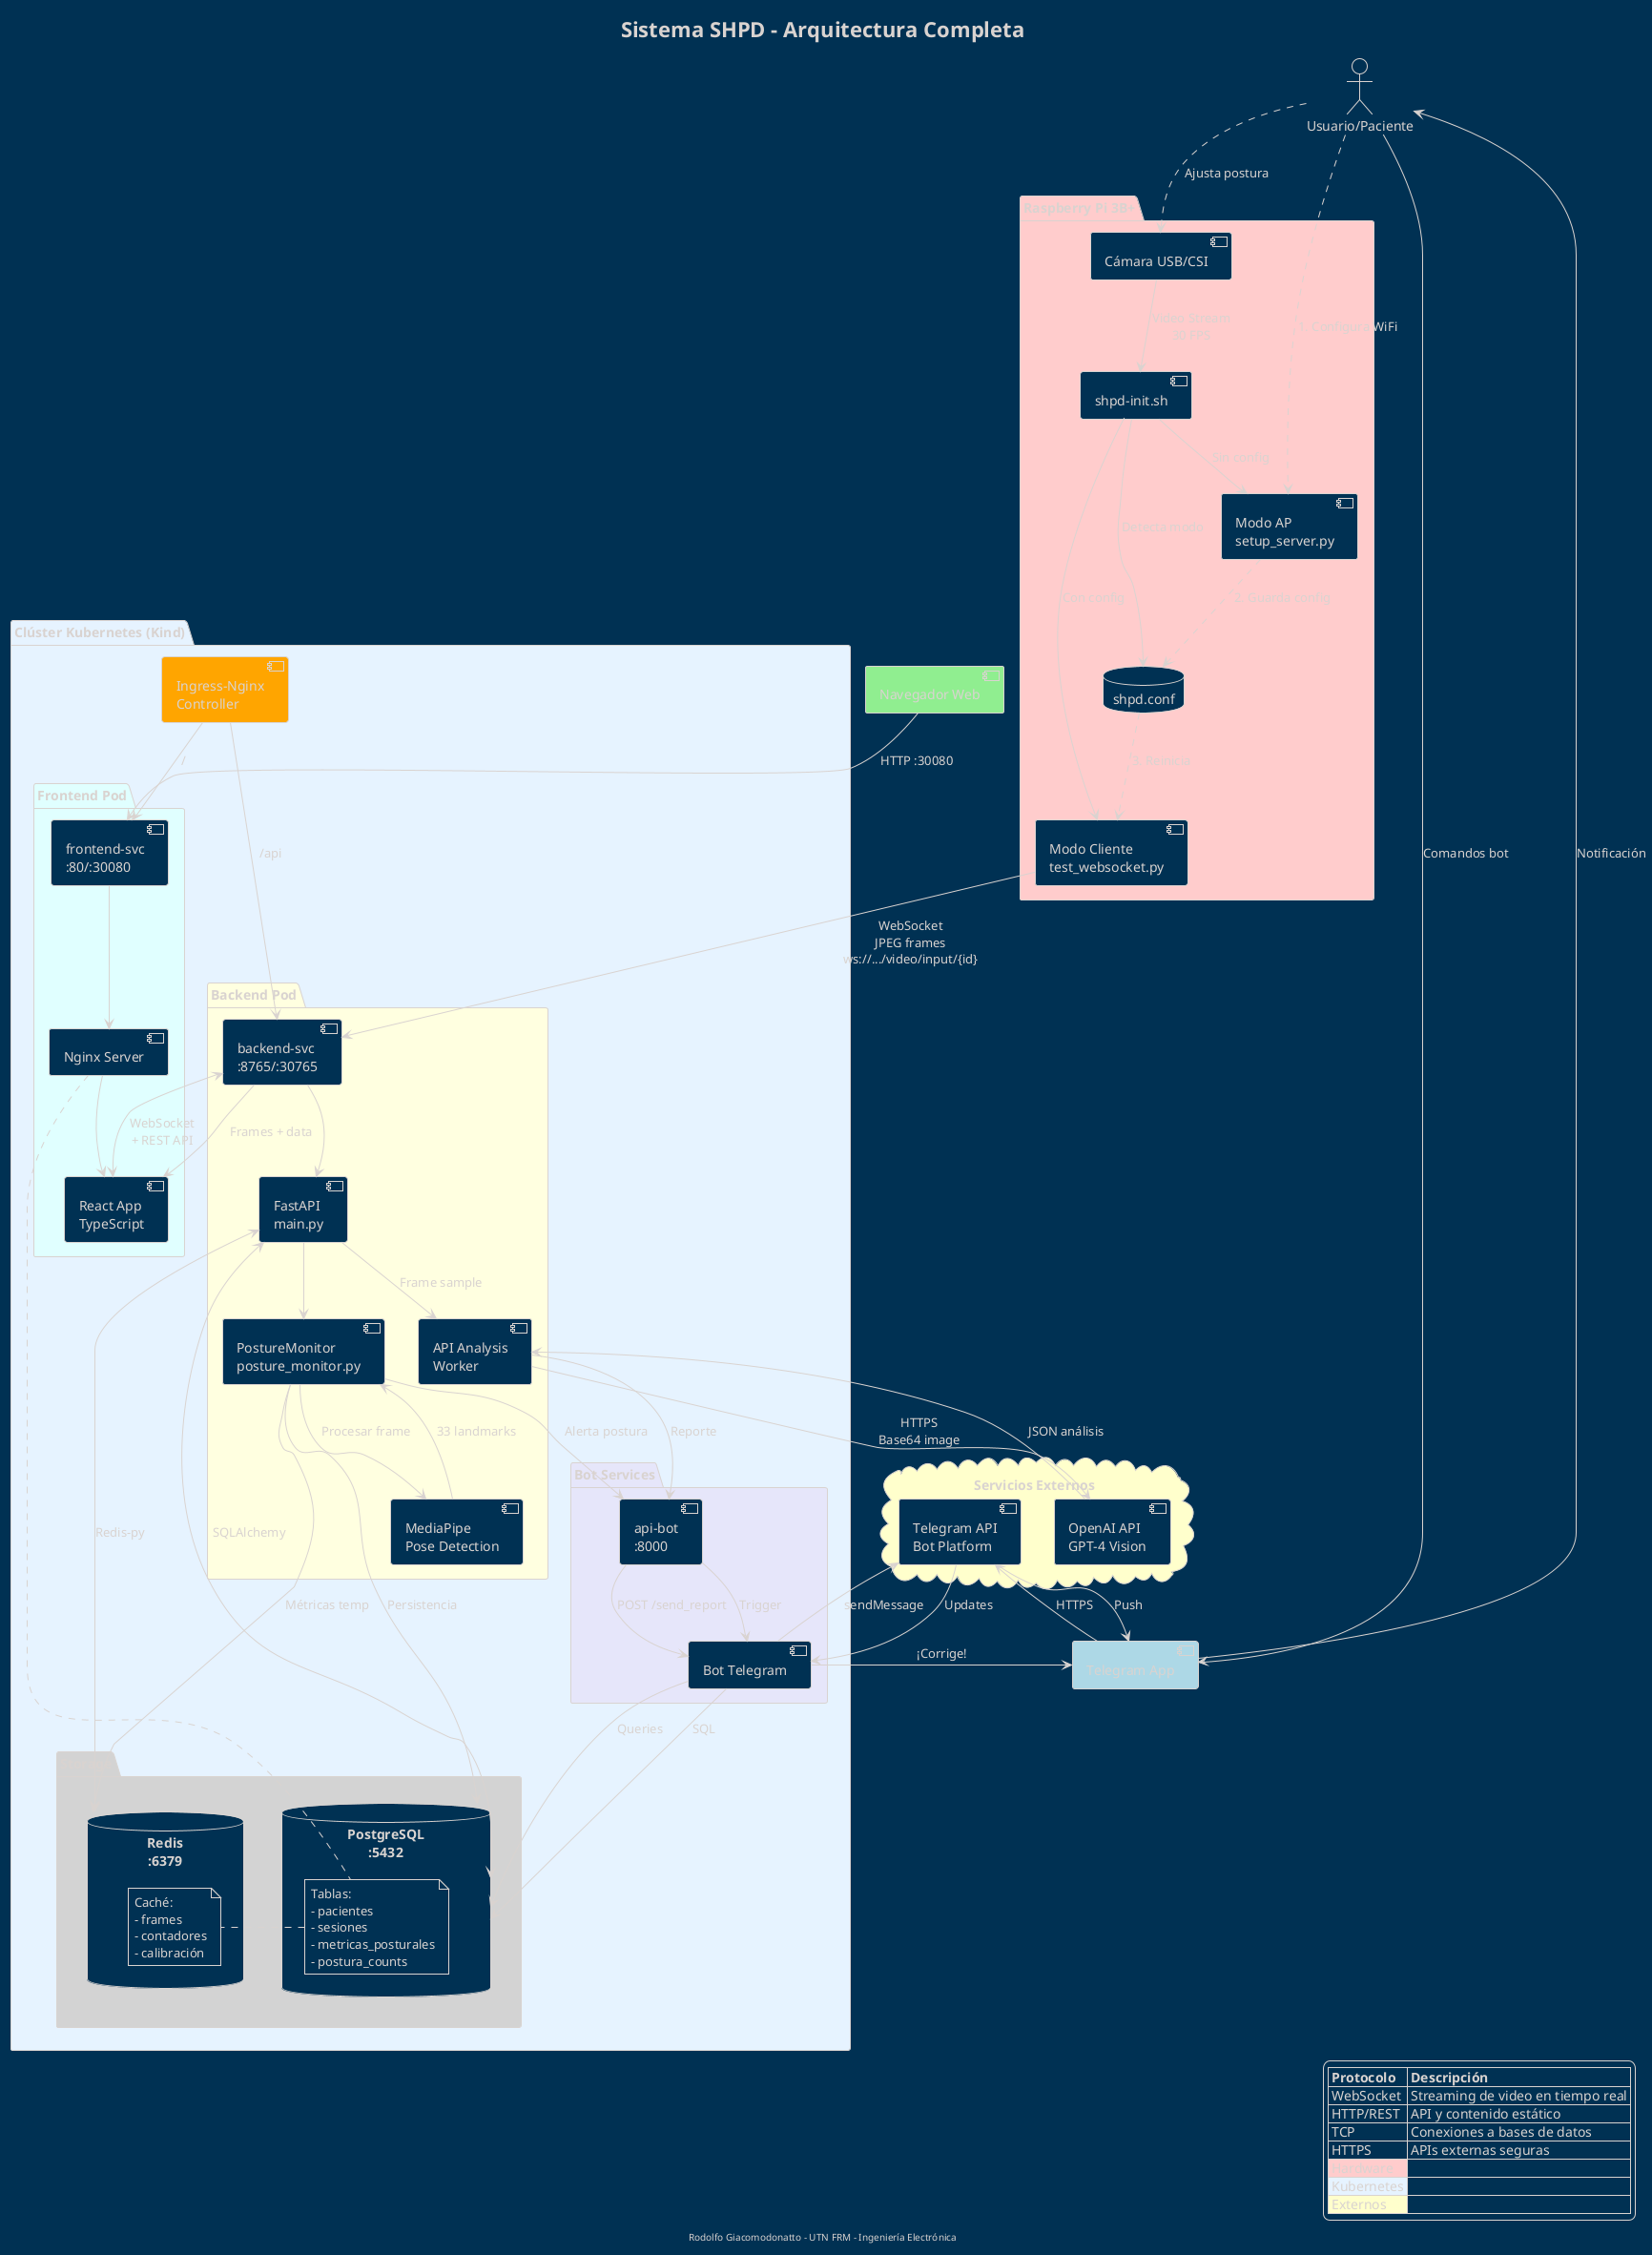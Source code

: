 @startuml SHPD_Architecture
!theme blueprint
title Sistema SHPD - Arquitectura Completa
footer Rodolfo Giacomodonatto - UTN FRM - Ingeniería Electrónica

' Definición de componentes
!define ICONURL https://raw.githubusercontent.com/tupadr3/plantuml-icon-font-sprites/v2.4.0

' Componentes de Usuario
actor "Usuario/Paciente" as USER
component "Telegram App" as TELEGRAM #LightBlue
component "Navegador Web" as BROWSER #LightGreen

' Raspberry Pi
package "Raspberry Pi 3B+" #FFCCCC {
    component "Cámara USB/CSI" as CAMERA
    component "shpd-init.sh" as INIT
    component "Modo AP\nsetup_server.py" as AP_MODE
    component "Modo Cliente\ntest_websocket.py" as CLIENT_MODE
    database "shpd.conf" as CONFIG
}

' Clúster Kubernetes
package "Clúster Kubernetes (Kind)" #E6F3FF {
    
    ' Ingress
    component "Ingress-Nginx\nController" as INGRESS #Orange
    
    ' Backend
    package "Backend Pod" #LightYellow {
        component "backend-svc\n:8765/:30765" as BACKEND_SVC
        component "FastAPI\nmain.py" as FASTAPI
        component "PostureMonitor\nposture_monitor.py" as POSTURE_MON
        component "MediaPipe\nPose Detection" as MEDIAPIPE
        component "API Analysis\nWorker" as AI_WORKER
    }
    
    ' Frontend
    package "Frontend Pod" #LightCyan {
        component "frontend-svc\n:80/:30080" as FRONTEND_SVC
        component "React App\nTypeScript" as REACT
        component "Nginx Server" as NGINX
    }
    
    ' Bases de Datos
    package "Storage" #LightGray {
        database "PostgreSQL\n:5432" as POSTGRES {
            note right
                Tablas:
                - pacientes
                - sesiones
                - metricas_posturales
                - postura_counts
            end note
        }
        
        database "Redis\n:6379" as REDIS {
            note right
                Caché:
                - frames
                - contadores
                - calibración
            end note
        }
    }
    
    ' Bot Services
    package "Bot Services" #Lavender {
        component "Bot Telegram" as BOT
        component "api-bot\n:8000" as API_BOT
    }
}

' Servicios Externos
cloud "Servicios Externos" #FFFFCC {
    component "OpenAI API\nGPT-4 Vision" as OPENAI
    component "Telegram API\nBot Platform" as TELEGRAM_API
}

' CONEXIONES Y FLUJOS

' 1. Configuración inicial
USER ..> AP_MODE : "1. Configura WiFi"
AP_MODE ..> CONFIG : "2. Guarda config"
CONFIG ..> CLIENT_MODE : "3. Reinicia"

' 2. Captura de video
CAMERA --> INIT : "Video Stream\n30 FPS"
INIT --> CONFIG : "Detecta modo"
INIT --> AP_MODE : "Sin config"
INIT --> CLIENT_MODE : "Con config"

' 3. Streaming al backend
CLIENT_MODE --> BACKEND_SVC : "WebSocket\nJPEG frames\nws://.../video/input/{id}"

' 4. Procesamiento
BACKEND_SVC --> FASTAPI
FASTAPI --> POSTURE_MON
POSTURE_MON --> MEDIAPIPE : "Procesar frame"
MEDIAPIPE --> POSTURE_MON : "33 landmarks"
POSTURE_MON --> REDIS : "Métricas temp"
POSTURE_MON --> POSTGRES : "Persistencia"

' 5. Análisis IA
FASTAPI --> AI_WORKER : "Frame sample"
AI_WORKER --> OPENAI : "HTTPS\nBase64 image"
OPENAI --> AI_WORKER : "JSON análisis"
AI_WORKER --> API_BOT : "Reporte"

' 6. Frontend
BROWSER --> FRONTEND_SVC : "HTTP :30080"
FRONTEND_SVC --> NGINX
NGINX --> REACT
REACT <--> BACKEND_SVC : "WebSocket\n+ REST API"
BACKEND_SVC --> REACT : "Frames + data"

' 7. Notificaciones
USER --> TELEGRAM : "Comandos bot"
TELEGRAM --> TELEGRAM_API : "HTTPS"
TELEGRAM_API --> BOT : "Updates"
BOT --> POSTGRES : "Queries"
API_BOT --> BOT : "POST /send_report"
BOT --> TELEGRAM_API : "sendMessage"
TELEGRAM_API --> TELEGRAM : "Push"

' 8. Retroalimentación
POSTURE_MON --> API_BOT : "Alerta postura"
API_BOT --> BOT : "Trigger"
BOT --> TELEGRAM : "¡Corrige!"
TELEGRAM --> USER : "Notificación"
USER ..> CAMERA : "Ajusta postura"

' Base de datos
FASTAPI <--> POSTGRES : "SQLAlchemy"
FASTAPI <--> REDIS : "Redis-py"
BOT --> POSTGRES : "SQL"

' Ingress routing
INGRESS --> BACKEND_SVC : "/api"
INGRESS --> FRONTEND_SVC : "/"

legend right
    |= Protocolo |= Descripción |
    | WebSocket | Streaming de video en tiempo real |
    | HTTP/REST | API y contenido estático |
    | TCP | Conexiones a bases de datos |
    | HTTPS | APIs externas seguras |
    |<#FFCCCC> Hardware |
    |<#E6F3FF> Kubernetes |
    |<#FFFFCC> Externos |
endlegend

@enduml